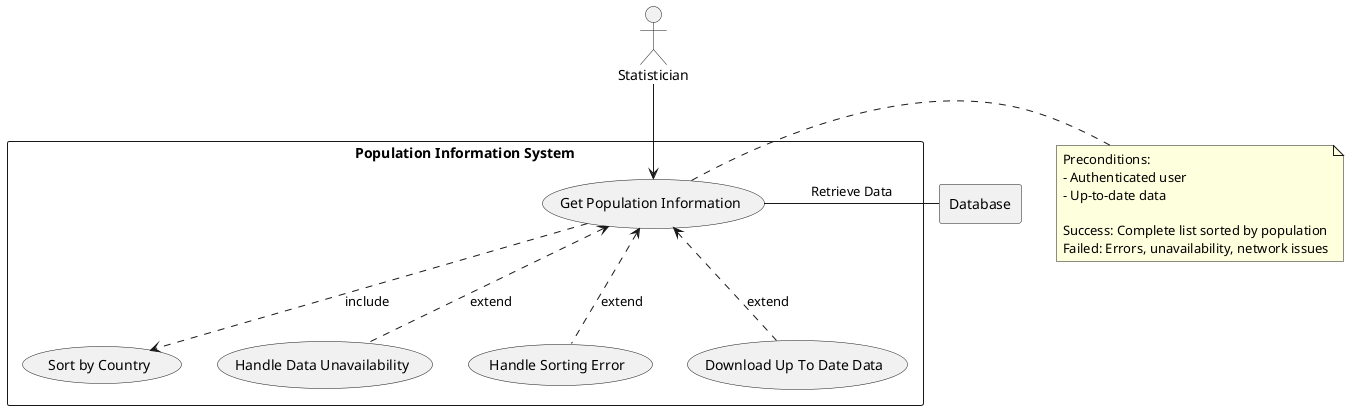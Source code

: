 @startuml

actor A as "Statistician"

rectangle "Population Information System" {
    usecase UC1 as "Get Population Information"
    usecase UCa as "Sort by Country"
    usecase UCe as "Handle Data Unavailability"
    usecase UCd as "Handle Sorting Error"
    usecase UCdwn as "Download Up To Date Data"

    A --> UC1
    UC1 ..> UCa : include
    UC1 <.. UCe : extend
    UC1 <.. UCd : extend
    UC1 <.. UCdwn : extend
}

rectangle Database {
    UC1 - Database : "Retrieve Data"
}

note right of UC1
Preconditions:
- Authenticated user
- Up-to-date data

Success: Complete list sorted by population
Failed: Errors, unavailability, network issues
end note

@enduml
